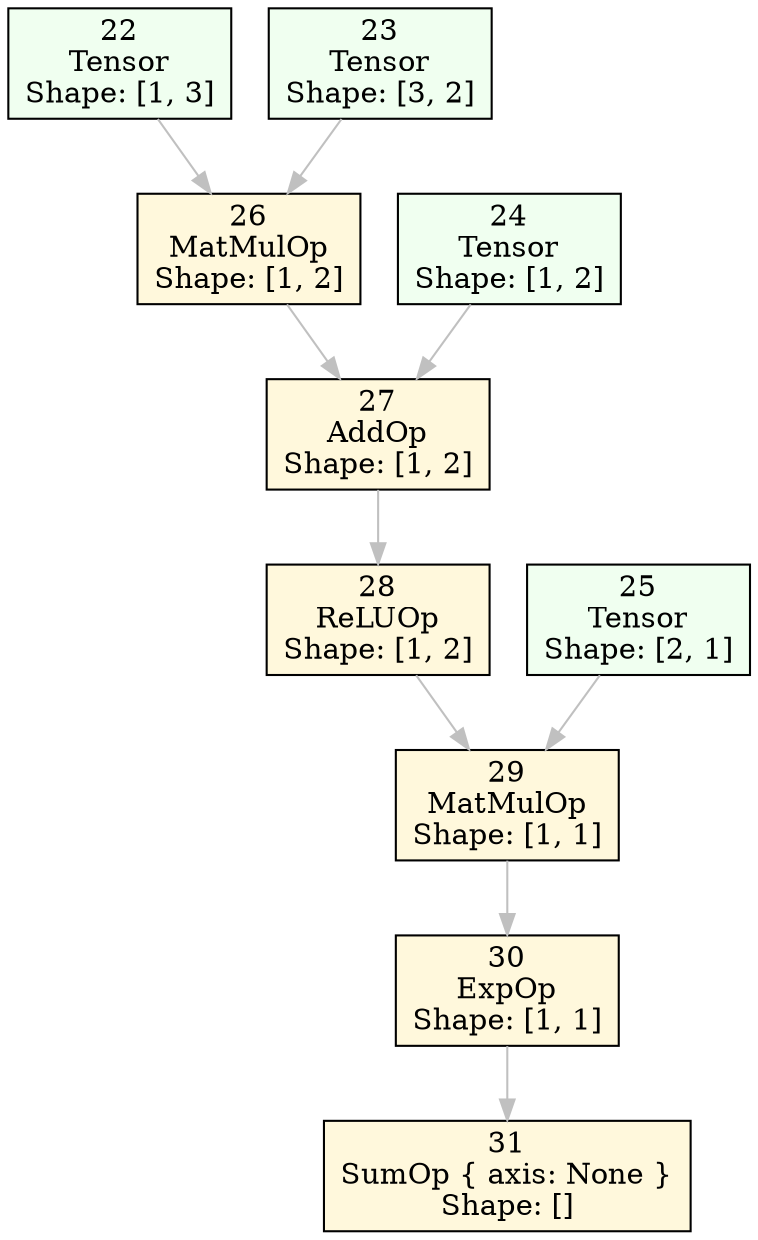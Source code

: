 digraph ComputationalGraph {
    rankdir=TB;
    node [shape=box, style=filled];
    edge [color=gray];
    31 [label="31\nSumOp { axis: None }\nShape: []", fillcolor="#FFF8DC"];
    30 [label="30\nExpOp\nShape: [1, 1]", fillcolor="#FFF8DC"];
    29 [label="29\nMatMulOp\nShape: [1, 1]", fillcolor="#FFF8DC"];
    28 [label="28\nReLUOp\nShape: [1, 2]", fillcolor="#FFF8DC"];
    27 [label="27\nAddOp\nShape: [1, 2]", fillcolor="#FFF8DC"];
    26 [label="26\nMatMulOp\nShape: [1, 2]", fillcolor="#FFF8DC"];
    22 [label="22\nTensor\nShape: [1, 3]", fillcolor="#F0FFF0"];
    23 [label="23\nTensor\nShape: [3, 2]", fillcolor="#F0FFF0"];
    24 [label="24\nTensor\nShape: [1, 2]", fillcolor="#F0FFF0"];
    25 [label="25\nTensor\nShape: [2, 1]", fillcolor="#F0FFF0"];
    30 -> 31;
    29 -> 30;
    28 -> 29;
    25 -> 29;
    27 -> 28;
    26 -> 27;
    24 -> 27;
    22 -> 26;
    23 -> 26;
}
